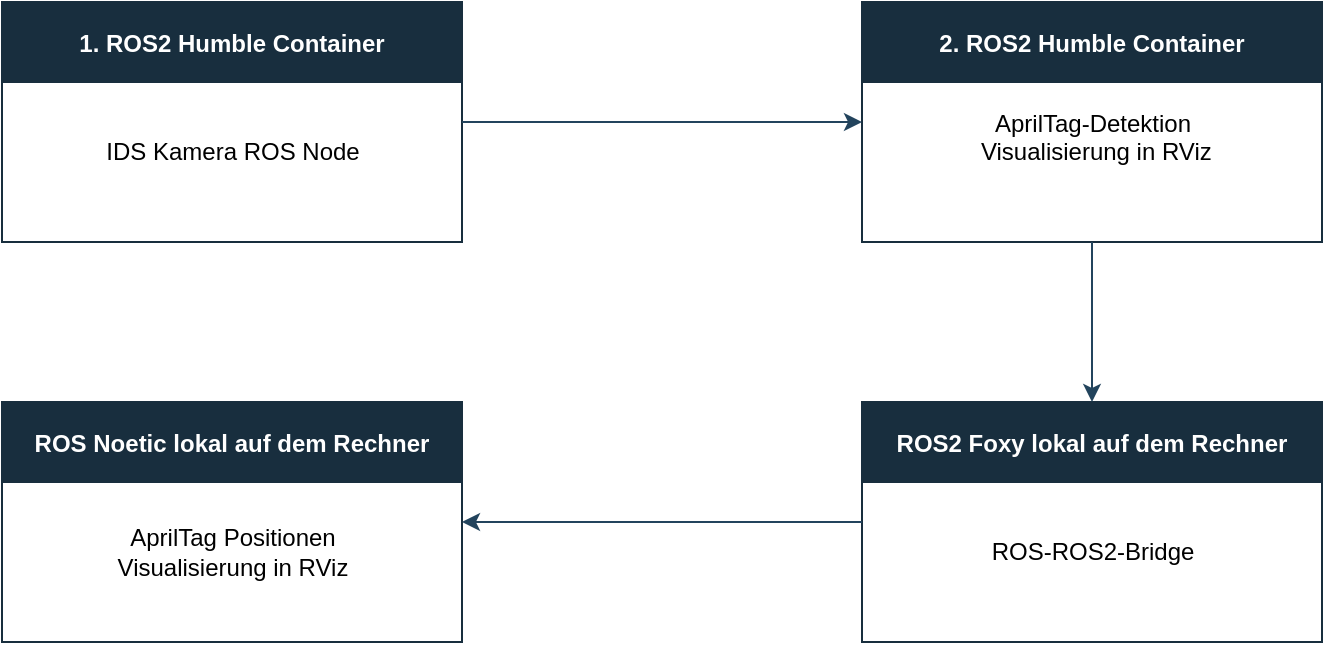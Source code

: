 <mxfile version="24.8.3">
  <diagram name="Page-1" id="zU0PNHGNBiE9gmbVjhxK">
    <mxGraphModel dx="2012" dy="795" grid="1" gridSize="10" guides="1" tooltips="1" connect="1" arrows="1" fold="1" page="1" pageScale="1" pageWidth="850" pageHeight="1100" background="#ffffff" math="0" shadow="0">
      <root>
        <mxCell id="0" />
        <mxCell id="1" parent="0" />
        <mxCell id="Csin29PV8eFVI046gh1U-2" value="1. ROS2 Humble Container" style="swimlane;startSize=40;labelBackgroundColor=none;fillColor=#182e3e;strokeColor=#182e3e;fontColor=#FFFFFF;fillStyle=solid;swimlaneFillColor=none;gradientColor=none;rounded=0;glass=0;" vertex="1" parent="1">
          <mxGeometry x="90" y="110" width="230" height="120" as="geometry" />
        </mxCell>
        <mxCell id="Csin29PV8eFVI046gh1U-3" value="IDS Kamera ROS Node" style="text;html=1;align=center;verticalAlign=middle;resizable=0;points=[];autosize=1;strokeColor=none;fillColor=none;labelBackgroundColor=default;fontColor=#000000;labelBorderColor=none;" vertex="1" parent="Csin29PV8eFVI046gh1U-2">
          <mxGeometry x="40" y="60" width="150" height="30" as="geometry" />
        </mxCell>
        <mxCell id="Csin29PV8eFVI046gh1U-4" value="ROS2 Foxy lokal auf dem Rechner" style="swimlane;startSize=40;labelBackgroundColor=none;fillColor=#182E3E;strokeColor=#182e3e;fontColor=#FFFFFF;fillStyle=solid;" vertex="1" parent="1">
          <mxGeometry x="520" y="310" width="230" height="120" as="geometry" />
        </mxCell>
        <mxCell id="Csin29PV8eFVI046gh1U-5" value="ROS-ROS2-Bridge" style="text;html=1;align=center;verticalAlign=middle;resizable=0;points=[];autosize=1;strokeColor=none;fillColor=none;labelBackgroundColor=default;fontColor=#000000;labelBorderColor=none;" vertex="1" parent="Csin29PV8eFVI046gh1U-4">
          <mxGeometry x="55" y="60" width="120" height="30" as="geometry" />
        </mxCell>
        <mxCell id="Csin29PV8eFVI046gh1U-7" value="2. ROS2 Humble Container" style="swimlane;startSize=40;labelBackgroundColor=none;fillColor=#182E3E;strokeColor=#182e3e;fontColor=#ffffff;labelBorderColor=none;fillStyle=solid;" vertex="1" parent="1">
          <mxGeometry x="520" y="110" width="230" height="120" as="geometry" />
        </mxCell>
        <mxCell id="Csin29PV8eFVI046gh1U-8" value="&lt;div&gt;AprilTag-Detektion&lt;/div&gt;&lt;div&gt;&amp;nbsp;Visualisierung in RViz&lt;/div&gt;&lt;div&gt;&lt;br&gt;&lt;/div&gt;" style="text;html=1;align=center;verticalAlign=middle;resizable=0;points=[];autosize=1;strokeColor=none;fillColor=none;labelBackgroundColor=default;fontColor=#000000;labelBorderColor=none;textShadow=0;" vertex="1" parent="Csin29PV8eFVI046gh1U-7">
          <mxGeometry x="45" y="45" width="140" height="60" as="geometry" />
        </mxCell>
        <mxCell id="Csin29PV8eFVI046gh1U-10" value="ROS Noetic lokal auf dem Rechner" style="swimlane;startSize=40;labelBackgroundColor=none;fillColor=#182E3E;strokeColor=#182e3e;fontColor=#FFFFFF;fillStyle=solid;" vertex="1" parent="1">
          <mxGeometry x="90" y="310" width="230" height="120" as="geometry" />
        </mxCell>
        <mxCell id="Csin29PV8eFVI046gh1U-11" value="&lt;div&gt;AprilTag Positionen&lt;/div&gt;&lt;div&gt;Visualisierung in RViz&lt;br&gt;&lt;/div&gt;" style="text;html=1;align=center;verticalAlign=middle;resizable=0;points=[];autosize=1;strokeColor=none;fillColor=none;labelBackgroundColor=default;fontColor=#000000;labelBorderColor=none;" vertex="1" parent="Csin29PV8eFVI046gh1U-10">
          <mxGeometry x="45" y="55" width="140" height="40" as="geometry" />
        </mxCell>
        <mxCell id="Csin29PV8eFVI046gh1U-13" value="" style="endArrow=classic;html=1;rounded=0;strokeColor=#23445D;exitX=1;exitY=0.5;exitDx=0;exitDy=0;entryX=0;entryY=0.5;entryDx=0;entryDy=0;" edge="1" parent="1" source="Csin29PV8eFVI046gh1U-2" target="Csin29PV8eFVI046gh1U-7">
          <mxGeometry width="50" height="50" relative="1" as="geometry">
            <mxPoint x="330" y="410" as="sourcePoint" />
            <mxPoint x="380" y="360" as="targetPoint" />
          </mxGeometry>
        </mxCell>
        <mxCell id="Csin29PV8eFVI046gh1U-14" value="" style="endArrow=classic;html=1;rounded=0;strokeColor=#23445D;exitX=0.5;exitY=1;exitDx=0;exitDy=0;entryX=0.5;entryY=0;entryDx=0;entryDy=0;" edge="1" parent="1" source="Csin29PV8eFVI046gh1U-7" target="Csin29PV8eFVI046gh1U-4">
          <mxGeometry width="50" height="50" relative="1" as="geometry">
            <mxPoint x="330" y="410" as="sourcePoint" />
            <mxPoint x="380" y="360" as="targetPoint" />
          </mxGeometry>
        </mxCell>
        <mxCell id="Csin29PV8eFVI046gh1U-15" value="" style="endArrow=classic;html=1;rounded=0;strokeColor=#23445D;exitX=0;exitY=0.5;exitDx=0;exitDy=0;entryX=1;entryY=0.5;entryDx=0;entryDy=0;" edge="1" parent="1" source="Csin29PV8eFVI046gh1U-4" target="Csin29PV8eFVI046gh1U-10">
          <mxGeometry width="50" height="50" relative="1" as="geometry">
            <mxPoint x="330" y="410" as="sourcePoint" />
            <mxPoint x="380" y="360" as="targetPoint" />
          </mxGeometry>
        </mxCell>
      </root>
    </mxGraphModel>
  </diagram>
</mxfile>
